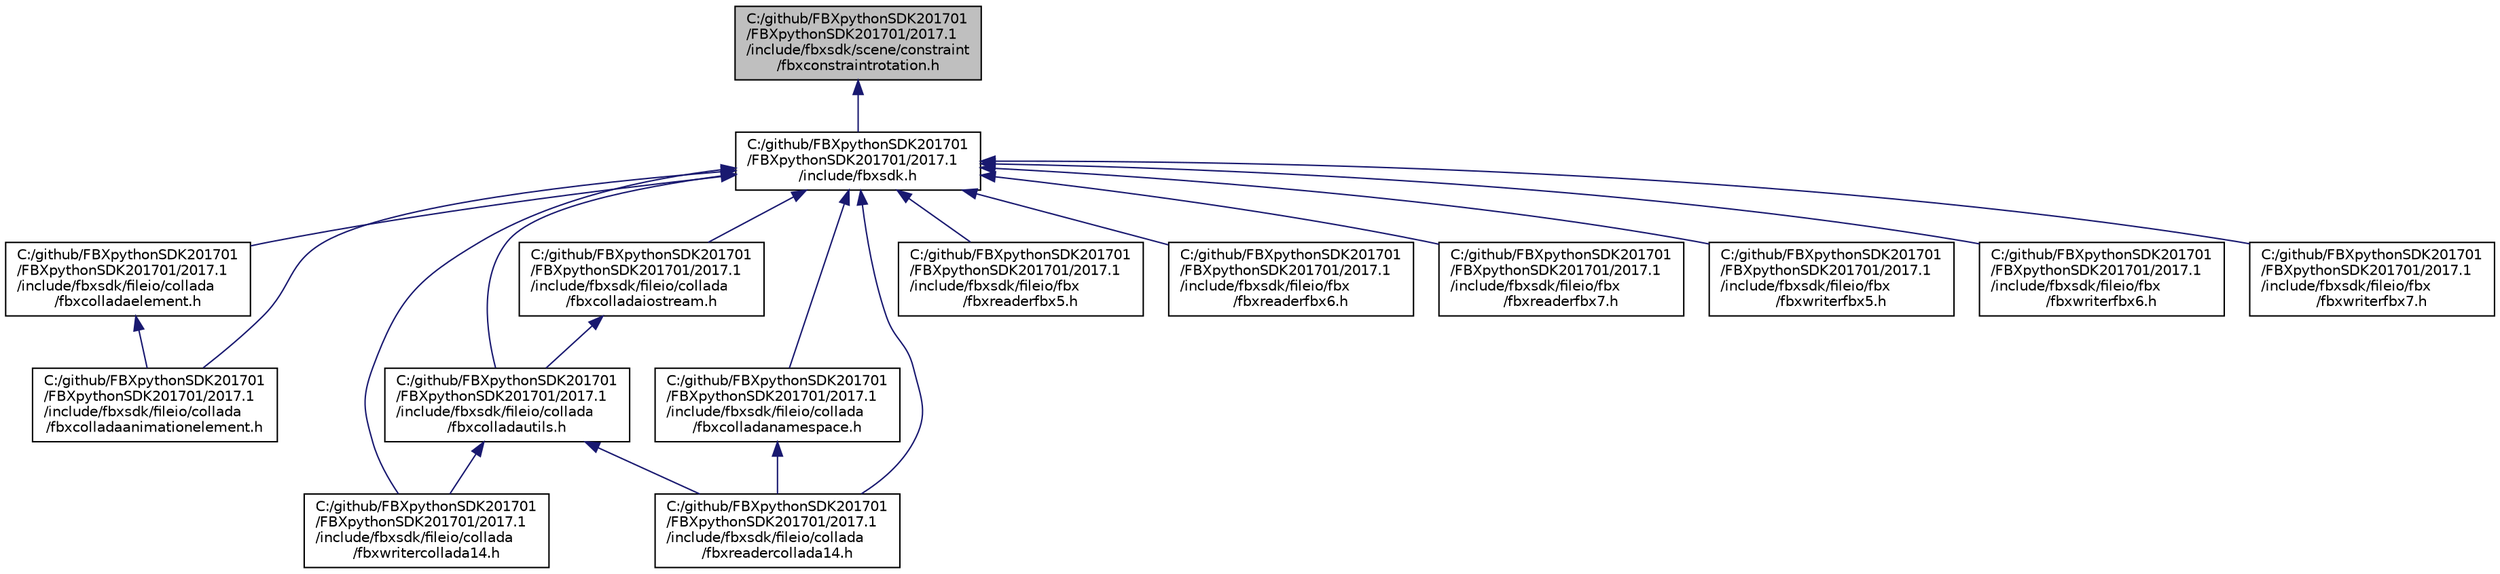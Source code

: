 digraph "C:/github/FBXpythonSDK201701/FBXpythonSDK201701/2017.1/include/fbxsdk/scene/constraint/fbxconstraintrotation.h"
{
  edge [fontname="Helvetica",fontsize="10",labelfontname="Helvetica",labelfontsize="10"];
  node [fontname="Helvetica",fontsize="10",shape=record];
  Node57 [label="C:/github/FBXpythonSDK201701\l/FBXpythonSDK201701/2017.1\l/include/fbxsdk/scene/constraint\l/fbxconstraintrotation.h",height=0.2,width=0.4,color="black", fillcolor="grey75", style="filled", fontcolor="black"];
  Node57 -> Node58 [dir="back",color="midnightblue",fontsize="10",style="solid"];
  Node58 [label="C:/github/FBXpythonSDK201701\l/FBXpythonSDK201701/2017.1\l/include/fbxsdk.h",height=0.2,width=0.4,color="black", fillcolor="white", style="filled",URL="$fbxsdk_8h.html"];
  Node58 -> Node59 [dir="back",color="midnightblue",fontsize="10",style="solid"];
  Node59 [label="C:/github/FBXpythonSDK201701\l/FBXpythonSDK201701/2017.1\l/include/fbxsdk/fileio/collada\l/fbxcolladaanimationelement.h",height=0.2,width=0.4,color="black", fillcolor="white", style="filled",URL="$fbxcolladaanimationelement_8h.html"];
  Node58 -> Node60 [dir="back",color="midnightblue",fontsize="10",style="solid"];
  Node60 [label="C:/github/FBXpythonSDK201701\l/FBXpythonSDK201701/2017.1\l/include/fbxsdk/fileio/collada\l/fbxcolladaelement.h",height=0.2,width=0.4,color="black", fillcolor="white", style="filled",URL="$fbxcolladaelement_8h.html"];
  Node60 -> Node59 [dir="back",color="midnightblue",fontsize="10",style="solid"];
  Node58 -> Node61 [dir="back",color="midnightblue",fontsize="10",style="solid"];
  Node61 [label="C:/github/FBXpythonSDK201701\l/FBXpythonSDK201701/2017.1\l/include/fbxsdk/fileio/collada\l/fbxcolladaiostream.h",height=0.2,width=0.4,color="black", fillcolor="white", style="filled",URL="$fbxcolladaiostream_8h.html"];
  Node61 -> Node62 [dir="back",color="midnightblue",fontsize="10",style="solid"];
  Node62 [label="C:/github/FBXpythonSDK201701\l/FBXpythonSDK201701/2017.1\l/include/fbxsdk/fileio/collada\l/fbxcolladautils.h",height=0.2,width=0.4,color="black", fillcolor="white", style="filled",URL="$fbxcolladautils_8h.html"];
  Node62 -> Node63 [dir="back",color="midnightblue",fontsize="10",style="solid"];
  Node63 [label="C:/github/FBXpythonSDK201701\l/FBXpythonSDK201701/2017.1\l/include/fbxsdk/fileio/collada\l/fbxreadercollada14.h",height=0.2,width=0.4,color="black", fillcolor="white", style="filled",URL="$fbxreadercollada14_8h.html"];
  Node62 -> Node64 [dir="back",color="midnightblue",fontsize="10",style="solid"];
  Node64 [label="C:/github/FBXpythonSDK201701\l/FBXpythonSDK201701/2017.1\l/include/fbxsdk/fileio/collada\l/fbxwritercollada14.h",height=0.2,width=0.4,color="black", fillcolor="white", style="filled",URL="$fbxwritercollada14_8h.html"];
  Node58 -> Node65 [dir="back",color="midnightblue",fontsize="10",style="solid"];
  Node65 [label="C:/github/FBXpythonSDK201701\l/FBXpythonSDK201701/2017.1\l/include/fbxsdk/fileio/collada\l/fbxcolladanamespace.h",height=0.2,width=0.4,color="black", fillcolor="white", style="filled",URL="$fbxcolladanamespace_8h.html"];
  Node65 -> Node63 [dir="back",color="midnightblue",fontsize="10",style="solid"];
  Node58 -> Node62 [dir="back",color="midnightblue",fontsize="10",style="solid"];
  Node58 -> Node63 [dir="back",color="midnightblue",fontsize="10",style="solid"];
  Node58 -> Node64 [dir="back",color="midnightblue",fontsize="10",style="solid"];
  Node58 -> Node66 [dir="back",color="midnightblue",fontsize="10",style="solid"];
  Node66 [label="C:/github/FBXpythonSDK201701\l/FBXpythonSDK201701/2017.1\l/include/fbxsdk/fileio/fbx\l/fbxreaderfbx5.h",height=0.2,width=0.4,color="black", fillcolor="white", style="filled",URL="$fbxreaderfbx5_8h.html"];
  Node58 -> Node67 [dir="back",color="midnightblue",fontsize="10",style="solid"];
  Node67 [label="C:/github/FBXpythonSDK201701\l/FBXpythonSDK201701/2017.1\l/include/fbxsdk/fileio/fbx\l/fbxreaderfbx6.h",height=0.2,width=0.4,color="black", fillcolor="white", style="filled",URL="$fbxreaderfbx6_8h.html"];
  Node58 -> Node68 [dir="back",color="midnightblue",fontsize="10",style="solid"];
  Node68 [label="C:/github/FBXpythonSDK201701\l/FBXpythonSDK201701/2017.1\l/include/fbxsdk/fileio/fbx\l/fbxreaderfbx7.h",height=0.2,width=0.4,color="black", fillcolor="white", style="filled",URL="$fbxreaderfbx7_8h.html"];
  Node58 -> Node69 [dir="back",color="midnightblue",fontsize="10",style="solid"];
  Node69 [label="C:/github/FBXpythonSDK201701\l/FBXpythonSDK201701/2017.1\l/include/fbxsdk/fileio/fbx\l/fbxwriterfbx5.h",height=0.2,width=0.4,color="black", fillcolor="white", style="filled",URL="$fbxwriterfbx5_8h.html"];
  Node58 -> Node70 [dir="back",color="midnightblue",fontsize="10",style="solid"];
  Node70 [label="C:/github/FBXpythonSDK201701\l/FBXpythonSDK201701/2017.1\l/include/fbxsdk/fileio/fbx\l/fbxwriterfbx6.h",height=0.2,width=0.4,color="black", fillcolor="white", style="filled",URL="$fbxwriterfbx6_8h.html"];
  Node58 -> Node71 [dir="back",color="midnightblue",fontsize="10",style="solid"];
  Node71 [label="C:/github/FBXpythonSDK201701\l/FBXpythonSDK201701/2017.1\l/include/fbxsdk/fileio/fbx\l/fbxwriterfbx7.h",height=0.2,width=0.4,color="black", fillcolor="white", style="filled",URL="$fbxwriterfbx7_8h.html"];
}
